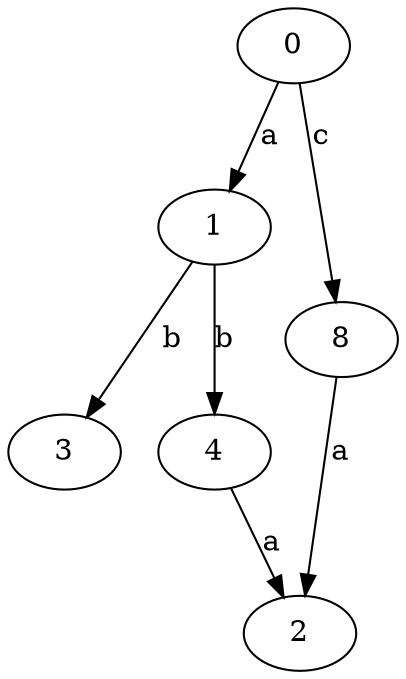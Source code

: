 strict digraph  {
0;
1;
2;
3;
4;
8;
0 -> 1  [label=a];
0 -> 8  [label=c];
1 -> 3  [label=b];
1 -> 4  [label=b];
4 -> 2  [label=a];
8 -> 2  [label=a];
}
